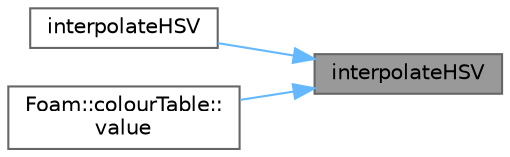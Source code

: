 digraph "interpolateHSV"
{
 // LATEX_PDF_SIZE
  bgcolor="transparent";
  edge [fontname=Helvetica,fontsize=10,labelfontname=Helvetica,labelfontsize=10];
  node [fontname=Helvetica,fontsize=10,shape=box,height=0.2,width=0.4];
  rankdir="RL";
  Node1 [id="Node000001",label="interpolateHSV",height=0.2,width=0.4,color="gray40", fillcolor="grey60", style="filled", fontcolor="black",tooltip=" "];
  Node1 -> Node2 [id="edge1_Node000001_Node000002",dir="back",color="steelblue1",style="solid",tooltip=" "];
  Node2 [id="Node000002",label="interpolateHSV",height=0.2,width=0.4,color="grey40", fillcolor="white", style="filled",URL="$namespaceFoam_1_1colourTools.html#ae62196b00bd543ea76a651775022a5f2",tooltip=" "];
  Node1 -> Node3 [id="edge2_Node000001_Node000003",dir="back",color="steelblue1",style="solid",tooltip=" "];
  Node3 [id="Node000003",label="Foam::colourTable::\lvalue",height=0.2,width=0.4,color="grey40", fillcolor="white", style="filled",URL="$classFoam_1_1colourTable.html#a059623637f07a73adaabc688e6465d8d",tooltip=" "];
}
